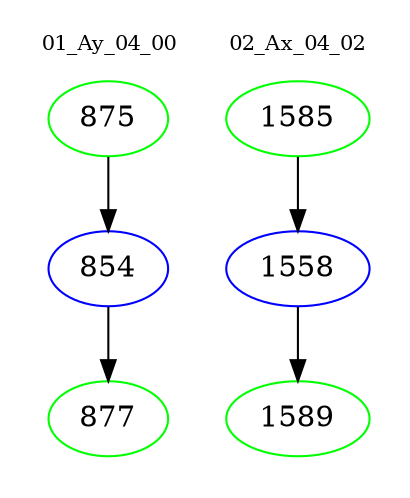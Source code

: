 digraph{
subgraph cluster_0 {
color = white
label = "01_Ay_04_00";
fontsize=10;
T0_875 [label="875", color="green"]
T0_875 -> T0_854 [color="black"]
T0_854 [label="854", color="blue"]
T0_854 -> T0_877 [color="black"]
T0_877 [label="877", color="green"]
}
subgraph cluster_1 {
color = white
label = "02_Ax_04_02";
fontsize=10;
T1_1585 [label="1585", color="green"]
T1_1585 -> T1_1558 [color="black"]
T1_1558 [label="1558", color="blue"]
T1_1558 -> T1_1589 [color="black"]
T1_1589 [label="1589", color="green"]
}
}
